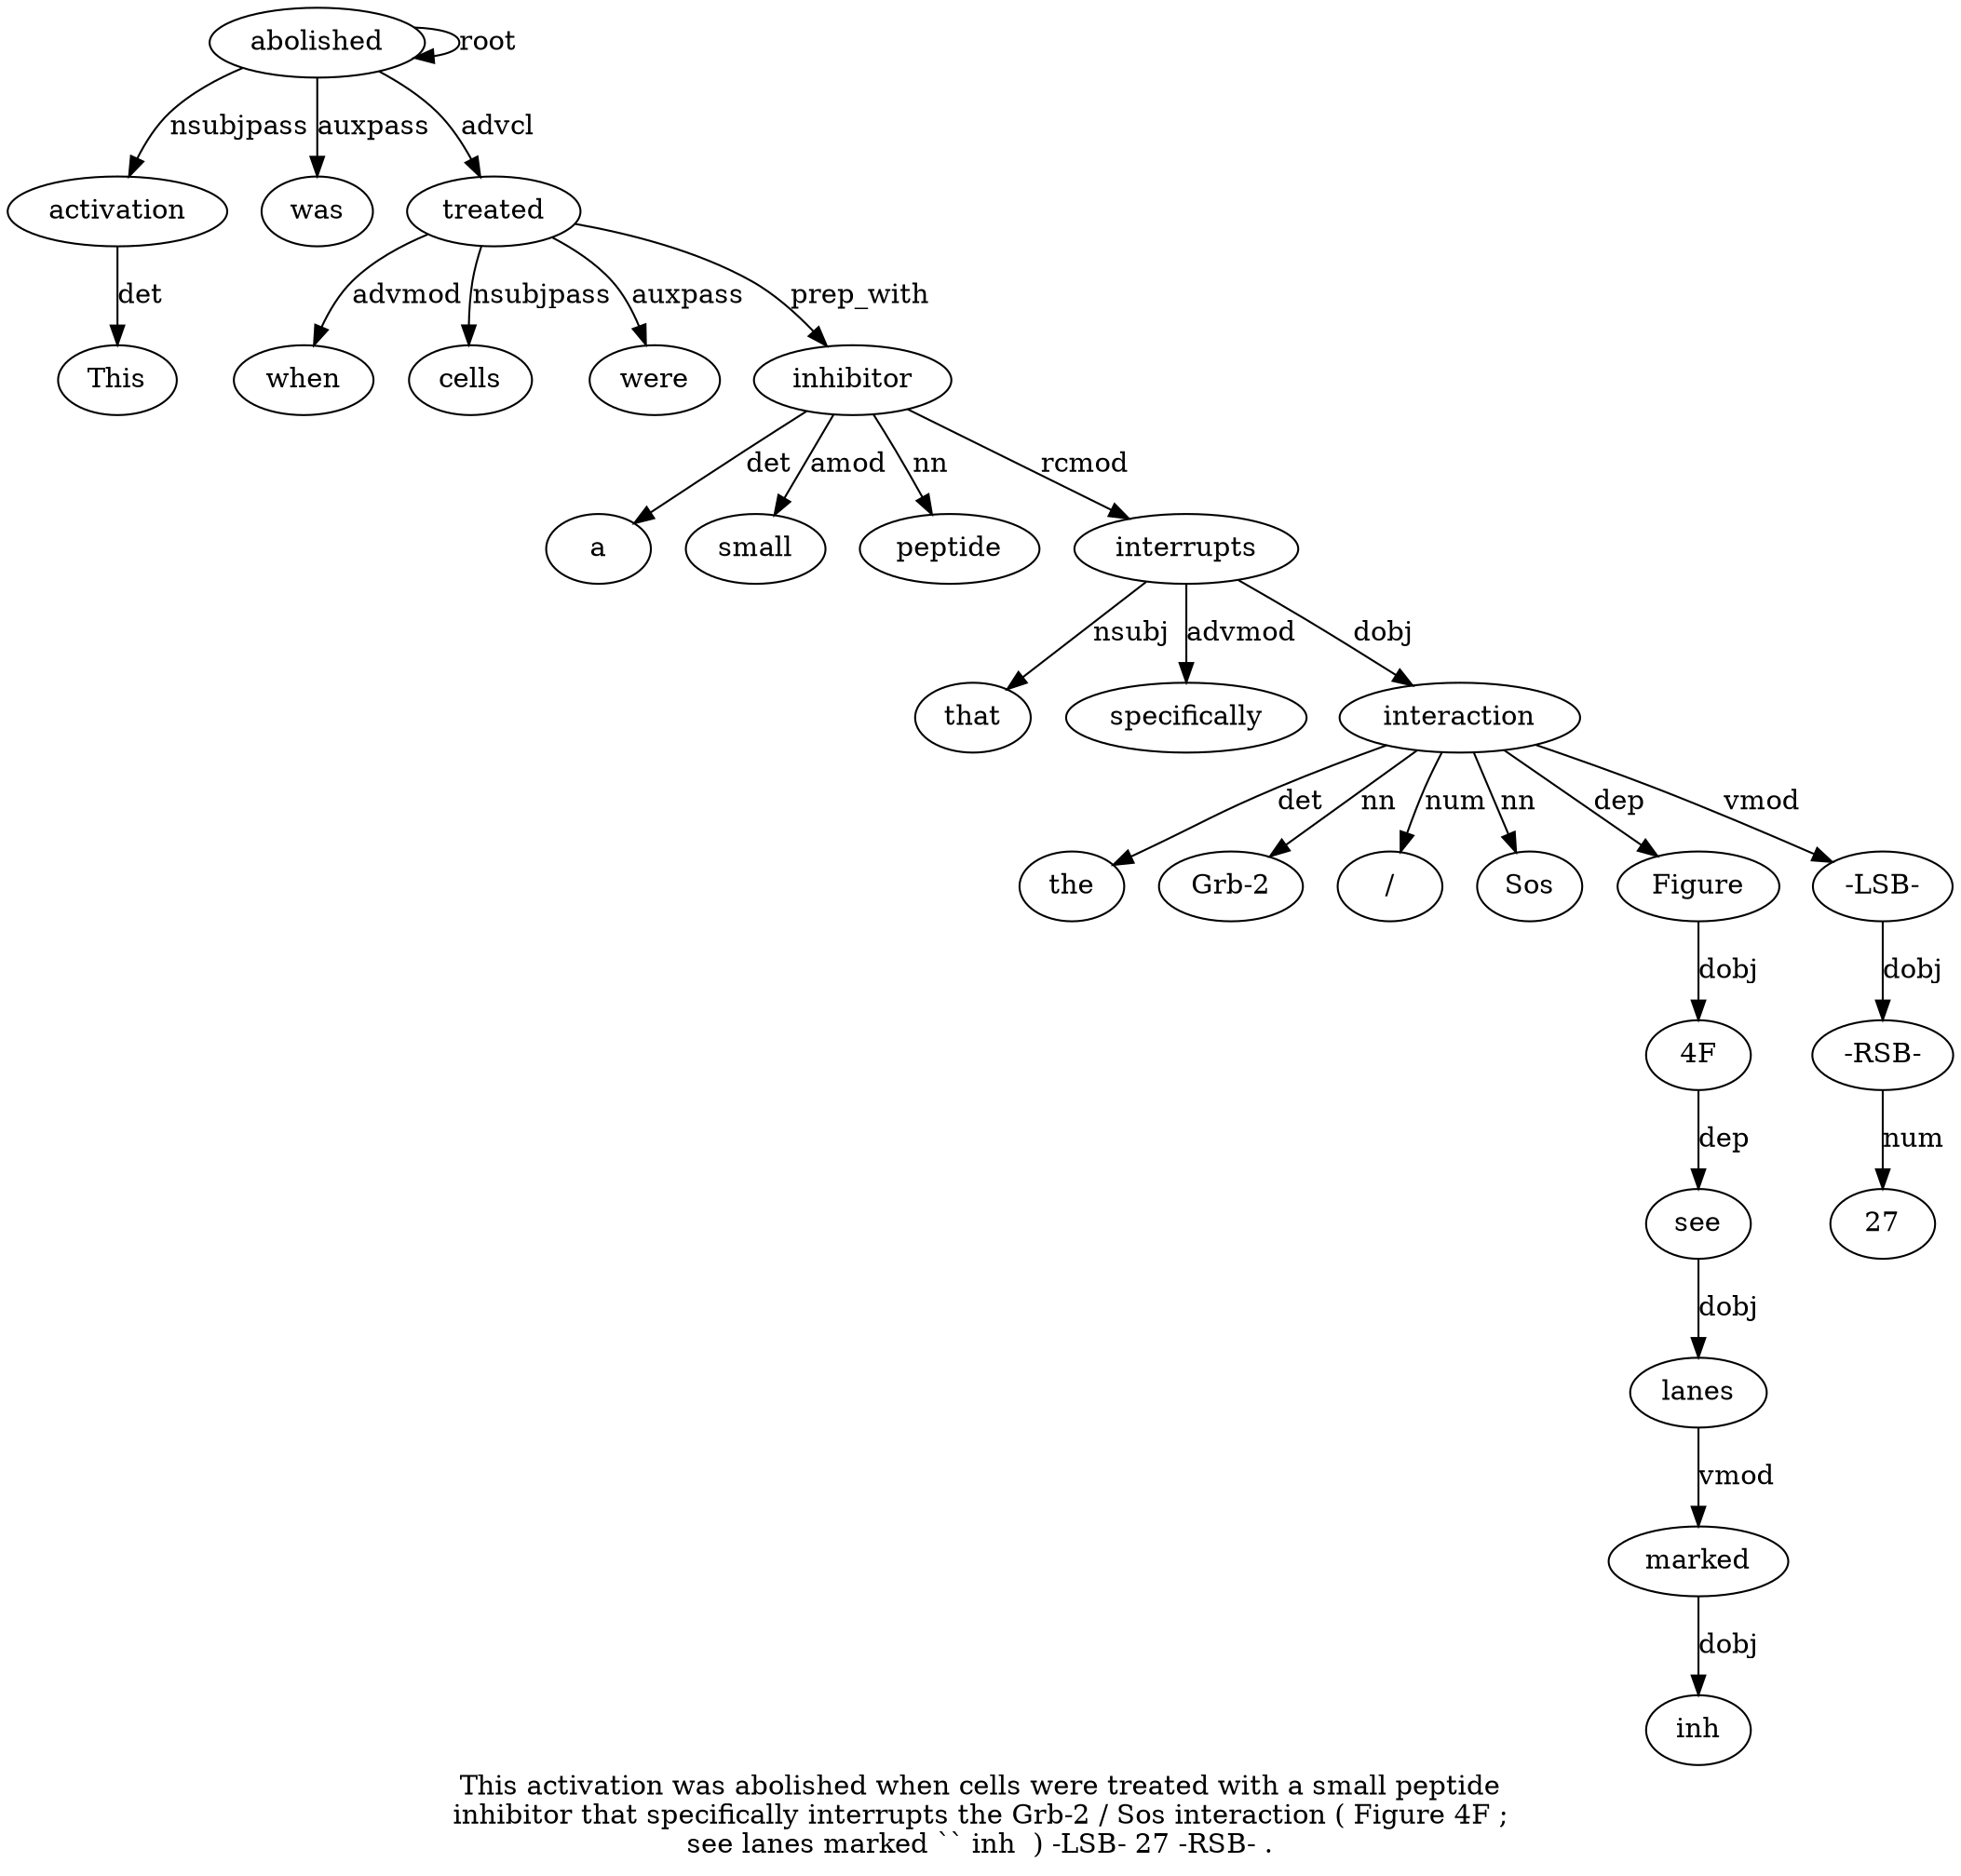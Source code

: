digraph "This activation was abolished when cells were treated with a small peptide inhibitor that specifically interrupts the Grb-2 / Sos interaction ( Figure 4F ; see lanes marked `` inh  ) -LSB- 27 -RSB- ." {
label="This activation was abolished when cells were treated with a small peptide
inhibitor that specifically interrupts the Grb-2 / Sos interaction ( Figure 4F ;
see lanes marked `` inh  ) -LSB- 27 -RSB- .";
activation2 [style=filled, fillcolor=white, label=activation];
This1 [style=filled, fillcolor=white, label=This];
activation2 -> This1  [label=det];
abolished4 [style=filled, fillcolor=white, label=abolished];
abolished4 -> activation2  [label=nsubjpass];
was3 [style=filled, fillcolor=white, label=was];
abolished4 -> was3  [label=auxpass];
abolished4 -> abolished4  [label=root];
treated8 [style=filled, fillcolor=white, label=treated];
when5 [style=filled, fillcolor=white, label=when];
treated8 -> when5  [label=advmod];
cells6 [style=filled, fillcolor=white, label=cells];
treated8 -> cells6  [label=nsubjpass];
were7 [style=filled, fillcolor=white, label=were];
treated8 -> were7  [label=auxpass];
abolished4 -> treated8  [label=advcl];
inhibitor13 [style=filled, fillcolor=white, label=inhibitor];
a10 [style=filled, fillcolor=white, label=a];
inhibitor13 -> a10  [label=det];
small11 [style=filled, fillcolor=white, label=small];
inhibitor13 -> small11  [label=amod];
peptide12 [style=filled, fillcolor=white, label=peptide];
inhibitor13 -> peptide12  [label=nn];
treated8 -> inhibitor13  [label=prep_with];
interrupts16 [style=filled, fillcolor=white, label=interrupts];
that14 [style=filled, fillcolor=white, label=that];
interrupts16 -> that14  [label=nsubj];
specifically15 [style=filled, fillcolor=white, label=specifically];
interrupts16 -> specifically15  [label=advmod];
inhibitor13 -> interrupts16  [label=rcmod];
interaction21 [style=filled, fillcolor=white, label=interaction];
the17 [style=filled, fillcolor=white, label=the];
interaction21 -> the17  [label=det];
"Grb-218" [style=filled, fillcolor=white, label="Grb-2"];
interaction21 -> "Grb-218"  [label=nn];
"/19" [style=filled, fillcolor=white, label="/"];
interaction21 -> "/19"  [label=num];
Sos20 [style=filled, fillcolor=white, label=Sos];
interaction21 -> Sos20  [label=nn];
interrupts16 -> interaction21  [label=dobj];
Figure23 [style=filled, fillcolor=white, label=Figure];
interaction21 -> Figure23  [label=dep];
"4F2" [style=filled, fillcolor=white, label="4F"];
Figure23 -> "4F2"  [label=dobj];
see26 [style=filled, fillcolor=white, label=see];
"4F2" -> see26  [label=dep];
lanes27 [style=filled, fillcolor=white, label=lanes];
see26 -> lanes27  [label=dobj];
marked28 [style=filled, fillcolor=white, label=marked];
lanes27 -> marked28  [label=vmod];
inh30 [style=filled, fillcolor=white, label=inh];
marked28 -> inh30  [label=dobj];
"-LSB-33" [style=filled, fillcolor=white, label="-LSB-"];
interaction21 -> "-LSB-33"  [label=vmod];
"-RSB-35" [style=filled, fillcolor=white, label="-RSB-"];
2734 [style=filled, fillcolor=white, label=27];
"-RSB-35" -> 2734  [label=num];
"-LSB-33" -> "-RSB-35"  [label=dobj];
}

